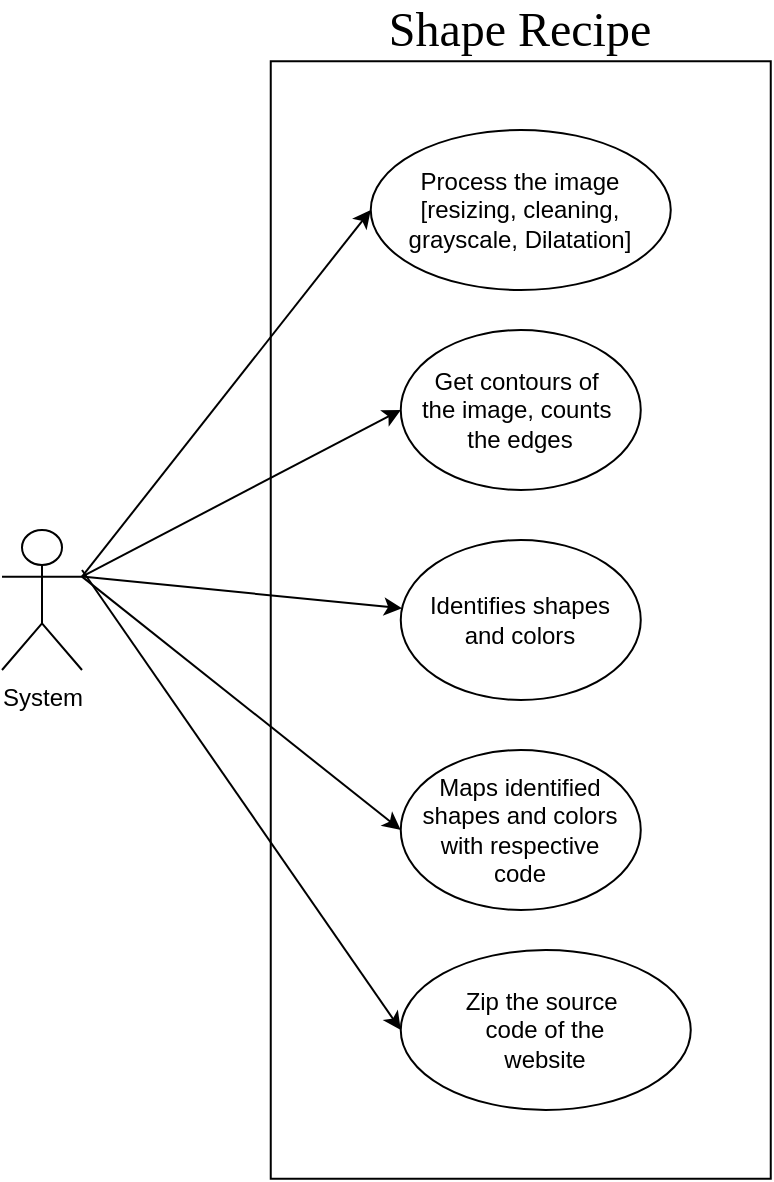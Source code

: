 <mxfile version="13.8.0" type="device"><diagram id="kN3eEibtdV1uGfkUItiC" name="Page-1"><mxGraphModel dx="1825" dy="906" grid="1" gridSize="10" guides="1" tooltips="1" connect="1" arrows="1" fold="1" page="1" pageScale="1" pageWidth="850" pageHeight="1100" math="0" shadow="0"><root><mxCell id="0"/><mxCell id="1" parent="0"/><mxCell id="R6WvgVcspAD6BMYZzM_b-1" value="System" style="shape=umlActor;verticalLabelPosition=bottom;verticalAlign=top;html=1;outlineConnect=0;" vertex="1" parent="1"><mxGeometry x="150" y="340" width="40" height="70" as="geometry"/></mxCell><mxCell id="R6WvgVcspAD6BMYZzM_b-5" value="" style="rounded=0;whiteSpace=wrap;html=1;rotation=90;" vertex="1" parent="1"><mxGeometry x="130" y="260" width="558.75" height="250" as="geometry"/></mxCell><mxCell id="R6WvgVcspAD6BMYZzM_b-6" value="Process the image&lt;br&gt;[resizing, cleaning, grayscale, Dilatation]" style="ellipse;whiteSpace=wrap;html=1;" vertex="1" parent="1"><mxGeometry x="334.38" y="140" width="150" height="80" as="geometry"/></mxCell><mxCell id="R6WvgVcspAD6BMYZzM_b-7" value="" style="endArrow=classic;html=1;exitX=1;exitY=0.333;exitDx=0;exitDy=0;exitPerimeter=0;entryX=0;entryY=0.5;entryDx=0;entryDy=0;" edge="1" parent="1" source="R6WvgVcspAD6BMYZzM_b-1" target="R6WvgVcspAD6BMYZzM_b-6"><mxGeometry width="50" height="50" relative="1" as="geometry"><mxPoint x="400" y="360" as="sourcePoint"/><mxPoint x="260" y="370" as="targetPoint"/></mxGeometry></mxCell><mxCell id="R6WvgVcspAD6BMYZzM_b-9" value="&lt;font face=&quot;Times New Roman&quot; style=&quot;font-size: 24px&quot;&gt;Shape Recipe&lt;/font&gt;" style="text;html=1;strokeColor=none;fillColor=none;align=center;verticalAlign=middle;whiteSpace=wrap;rounded=0;" vertex="1" parent="1"><mxGeometry x="319.38" y="80" width="180" height="20" as="geometry"/></mxCell><mxCell id="R6WvgVcspAD6BMYZzM_b-10" value="Get contours of&amp;nbsp;&lt;br&gt;the image, counts&amp;nbsp;&lt;br&gt;the edges" style="ellipse;whiteSpace=wrap;html=1;" vertex="1" parent="1"><mxGeometry x="349.38" y="240" width="120" height="80" as="geometry"/></mxCell><mxCell id="R6WvgVcspAD6BMYZzM_b-11" value="Identifies shapes &lt;br&gt;and colors" style="ellipse;whiteSpace=wrap;html=1;" vertex="1" parent="1"><mxGeometry x="349.38" y="345" width="120" height="80" as="geometry"/></mxCell><mxCell id="R6WvgVcspAD6BMYZzM_b-12" value="Maps identified shapes and colors&lt;br&gt;with respective&lt;br&gt;code" style="ellipse;whiteSpace=wrap;html=1;" vertex="1" parent="1"><mxGeometry x="349.38" y="450" width="120" height="80" as="geometry"/></mxCell><mxCell id="R6WvgVcspAD6BMYZzM_b-13" value="Zip the source&amp;nbsp;&lt;br&gt;code of the&lt;br&gt;website" style="ellipse;whiteSpace=wrap;html=1;" vertex="1" parent="1"><mxGeometry x="349.38" y="550" width="145" height="80" as="geometry"/></mxCell><mxCell id="R6WvgVcspAD6BMYZzM_b-14" value="" style="endArrow=classic;html=1;exitX=1;exitY=0.333;exitDx=0;exitDy=0;exitPerimeter=0;entryX=0;entryY=0.5;entryDx=0;entryDy=0;" edge="1" parent="1" source="R6WvgVcspAD6BMYZzM_b-1" target="R6WvgVcspAD6BMYZzM_b-10"><mxGeometry width="50" height="50" relative="1" as="geometry"><mxPoint x="400" y="300" as="sourcePoint"/><mxPoint x="450" y="250" as="targetPoint"/></mxGeometry></mxCell><mxCell id="R6WvgVcspAD6BMYZzM_b-15" value="" style="endArrow=classic;html=1;exitX=1;exitY=0.333;exitDx=0;exitDy=0;exitPerimeter=0;" edge="1" parent="1" source="R6WvgVcspAD6BMYZzM_b-1" target="R6WvgVcspAD6BMYZzM_b-11"><mxGeometry width="50" height="50" relative="1" as="geometry"><mxPoint x="400" y="300" as="sourcePoint"/><mxPoint x="450" y="250" as="targetPoint"/></mxGeometry></mxCell><mxCell id="R6WvgVcspAD6BMYZzM_b-16" value="" style="endArrow=classic;html=1;exitX=1;exitY=0.333;exitDx=0;exitDy=0;exitPerimeter=0;entryX=0;entryY=0.5;entryDx=0;entryDy=0;" edge="1" parent="1" source="R6WvgVcspAD6BMYZzM_b-1" target="R6WvgVcspAD6BMYZzM_b-12"><mxGeometry width="50" height="50" relative="1" as="geometry"><mxPoint x="400" y="300" as="sourcePoint"/><mxPoint x="450" y="250" as="targetPoint"/></mxGeometry></mxCell><mxCell id="R6WvgVcspAD6BMYZzM_b-17" value="" style="endArrow=classic;html=1;entryX=0;entryY=0.5;entryDx=0;entryDy=0;" edge="1" parent="1" target="R6WvgVcspAD6BMYZzM_b-13"><mxGeometry width="50" height="50" relative="1" as="geometry"><mxPoint x="190" y="360" as="sourcePoint"/><mxPoint x="450" y="250" as="targetPoint"/></mxGeometry></mxCell></root></mxGraphModel></diagram></mxfile>